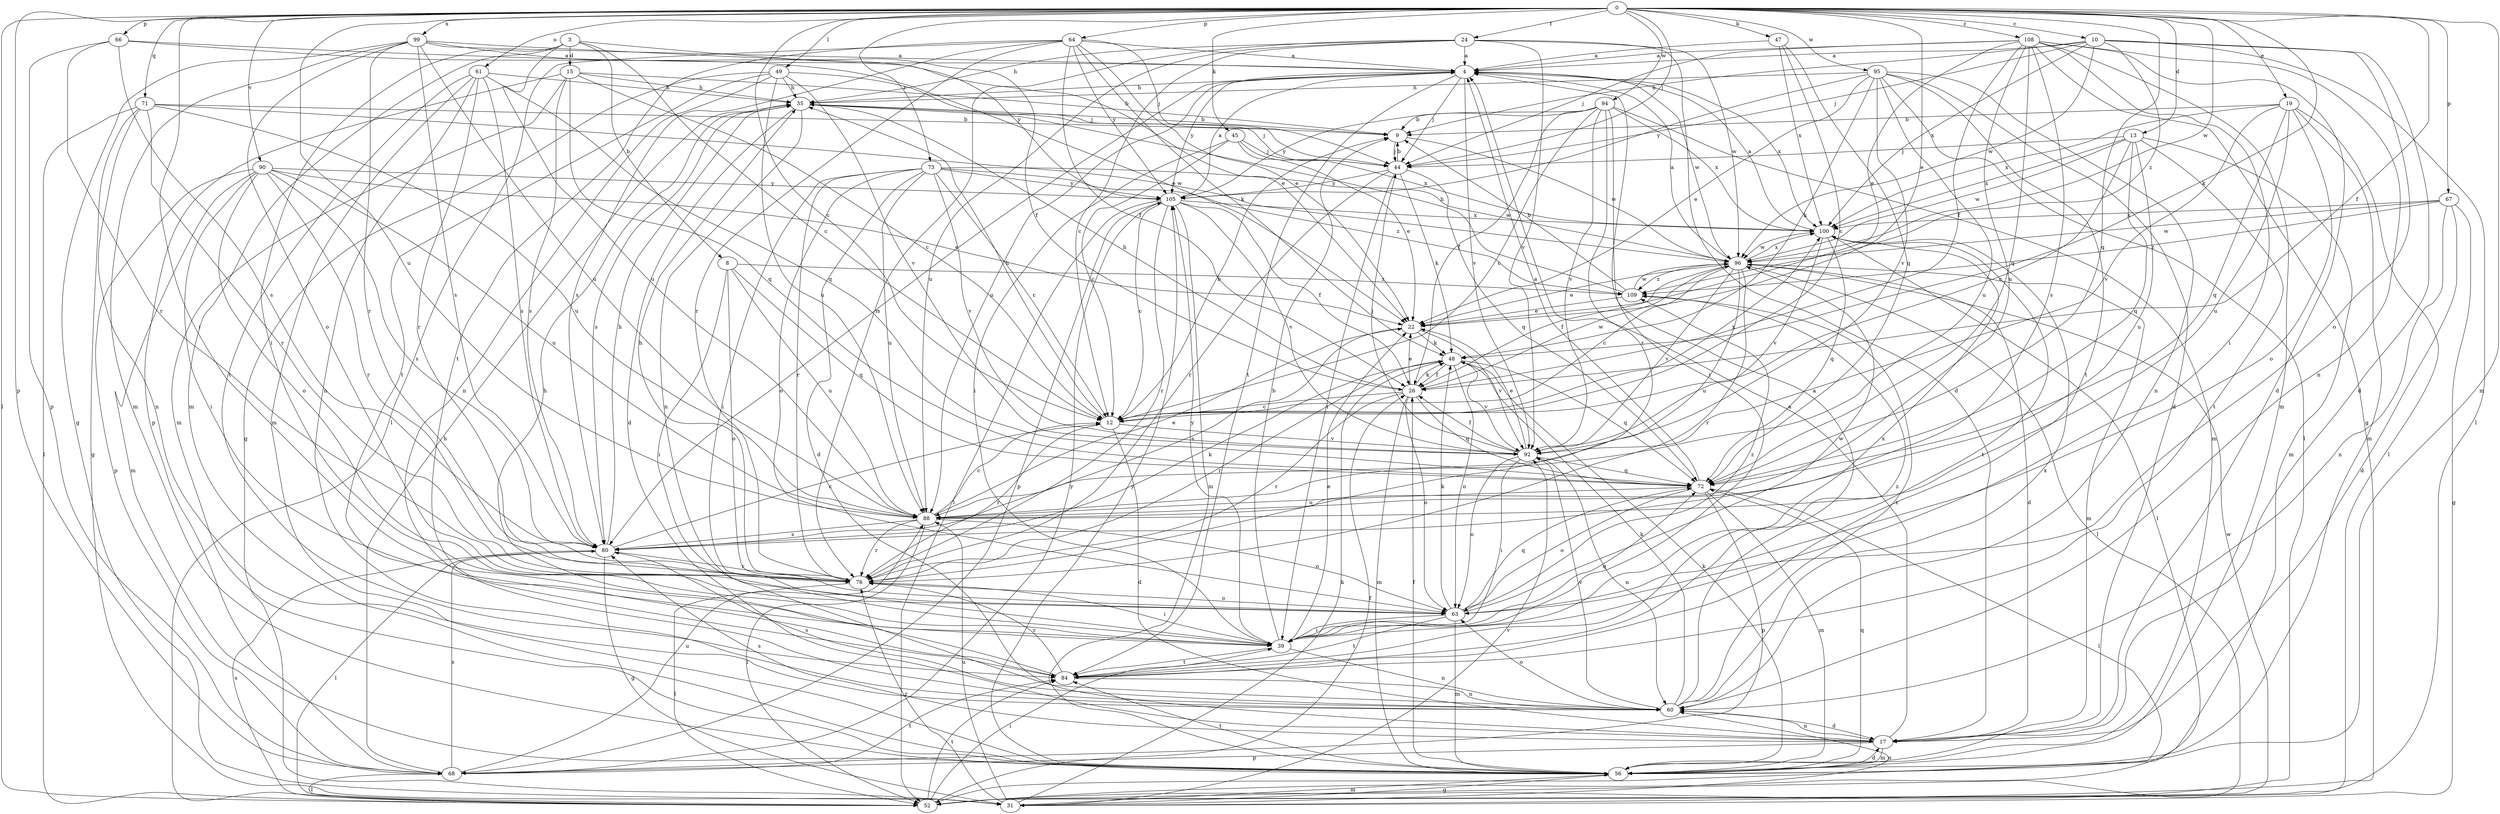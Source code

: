 strict digraph  {
0;
3;
4;
8;
9;
10;
12;
13;
15;
17;
19;
22;
24;
26;
31;
35;
39;
44;
45;
47;
48;
49;
52;
56;
60;
61;
63;
64;
66;
67;
68;
71;
72;
73;
76;
80;
84;
88;
90;
92;
94;
95;
96;
99;
100;
105;
108;
109;
0 -> 10  [label=c];
0 -> 12  [label=c];
0 -> 13  [label=d];
0 -> 19  [label=e];
0 -> 22  [label=e];
0 -> 24  [label=f];
0 -> 26  [label=f];
0 -> 39  [label=i];
0 -> 44  [label=j];
0 -> 45  [label=k];
0 -> 47  [label=k];
0 -> 48  [label=k];
0 -> 49  [label=l];
0 -> 52  [label=l];
0 -> 56  [label=m];
0 -> 61  [label=o];
0 -> 64  [label=p];
0 -> 66  [label=p];
0 -> 67  [label=p];
0 -> 68  [label=p];
0 -> 71  [label=q];
0 -> 72  [label=q];
0 -> 73  [label=r];
0 -> 88  [label=u];
0 -> 90  [label=v];
0 -> 94  [label=w];
0 -> 95  [label=w];
0 -> 96  [label=w];
0 -> 99  [label=x];
0 -> 108  [label=z];
3 -> 8  [label=b];
3 -> 12  [label=c];
3 -> 15  [label=d];
3 -> 26  [label=f];
3 -> 39  [label=i];
3 -> 56  [label=m];
3 -> 88  [label=u];
4 -> 35  [label=h];
4 -> 44  [label=j];
4 -> 80  [label=s];
4 -> 84  [label=t];
4 -> 88  [label=u];
4 -> 92  [label=v];
4 -> 96  [label=w];
4 -> 100  [label=x];
4 -> 105  [label=y];
8 -> 39  [label=i];
8 -> 63  [label=o];
8 -> 72  [label=q];
8 -> 88  [label=u];
8 -> 109  [label=z];
9 -> 44  [label=j];
9 -> 96  [label=w];
10 -> 4  [label=a];
10 -> 9  [label=b];
10 -> 17  [label=d];
10 -> 44  [label=j];
10 -> 52  [label=l];
10 -> 63  [label=o];
10 -> 96  [label=w];
10 -> 100  [label=x];
10 -> 109  [label=z];
12 -> 9  [label=b];
12 -> 17  [label=d];
12 -> 35  [label=h];
12 -> 76  [label=r];
12 -> 92  [label=v];
12 -> 100  [label=x];
13 -> 12  [label=c];
13 -> 44  [label=j];
13 -> 56  [label=m];
13 -> 72  [label=q];
13 -> 84  [label=t];
13 -> 88  [label=u];
13 -> 96  [label=w];
13 -> 100  [label=x];
15 -> 9  [label=b];
15 -> 12  [label=c];
15 -> 35  [label=h];
15 -> 56  [label=m];
15 -> 68  [label=p];
15 -> 72  [label=q];
15 -> 80  [label=s];
17 -> 4  [label=a];
17 -> 56  [label=m];
17 -> 60  [label=n];
17 -> 68  [label=p];
17 -> 80  [label=s];
19 -> 9  [label=b];
19 -> 52  [label=l];
19 -> 56  [label=m];
19 -> 63  [label=o];
19 -> 72  [label=q];
19 -> 88  [label=u];
19 -> 92  [label=v];
19 -> 100  [label=x];
22 -> 48  [label=k];
22 -> 80  [label=s];
22 -> 92  [label=v];
24 -> 4  [label=a];
24 -> 12  [label=c];
24 -> 17  [label=d];
24 -> 35  [label=h];
24 -> 76  [label=r];
24 -> 88  [label=u];
24 -> 92  [label=v];
24 -> 96  [label=w];
26 -> 12  [label=c];
26 -> 22  [label=e];
26 -> 35  [label=h];
26 -> 48  [label=k];
26 -> 56  [label=m];
26 -> 63  [label=o];
26 -> 72  [label=q];
26 -> 76  [label=r];
26 -> 96  [label=w];
31 -> 48  [label=k];
31 -> 56  [label=m];
31 -> 60  [label=n];
31 -> 76  [label=r];
31 -> 88  [label=u];
31 -> 92  [label=v];
35 -> 9  [label=b];
35 -> 17  [label=d];
35 -> 44  [label=j];
35 -> 60  [label=n];
35 -> 80  [label=s];
39 -> 9  [label=b];
39 -> 22  [label=e];
39 -> 60  [label=n];
39 -> 72  [label=q];
39 -> 84  [label=t];
39 -> 100  [label=x];
39 -> 105  [label=y];
44 -> 9  [label=b];
44 -> 39  [label=i];
44 -> 48  [label=k];
44 -> 72  [label=q];
44 -> 76  [label=r];
44 -> 105  [label=y];
45 -> 12  [label=c];
45 -> 22  [label=e];
45 -> 39  [label=i];
45 -> 44  [label=j];
45 -> 100  [label=x];
47 -> 4  [label=a];
47 -> 12  [label=c];
47 -> 72  [label=q];
47 -> 100  [label=x];
48 -> 26  [label=f];
48 -> 63  [label=o];
48 -> 72  [label=q];
48 -> 76  [label=r];
48 -> 92  [label=v];
49 -> 31  [label=g];
49 -> 35  [label=h];
49 -> 44  [label=j];
49 -> 60  [label=n];
49 -> 84  [label=t];
49 -> 88  [label=u];
49 -> 92  [label=v];
52 -> 26  [label=f];
52 -> 39  [label=i];
52 -> 80  [label=s];
52 -> 84  [label=t];
52 -> 96  [label=w];
56 -> 17  [label=d];
56 -> 26  [label=f];
56 -> 31  [label=g];
56 -> 48  [label=k];
56 -> 72  [label=q];
56 -> 84  [label=t];
56 -> 105  [label=y];
60 -> 4  [label=a];
60 -> 17  [label=d];
60 -> 48  [label=k];
60 -> 63  [label=o];
60 -> 80  [label=s];
60 -> 92  [label=v];
60 -> 100  [label=x];
60 -> 109  [label=z];
61 -> 35  [label=h];
61 -> 56  [label=m];
61 -> 60  [label=n];
61 -> 72  [label=q];
61 -> 76  [label=r];
61 -> 80  [label=s];
61 -> 84  [label=t];
63 -> 39  [label=i];
63 -> 48  [label=k];
63 -> 56  [label=m];
63 -> 72  [label=q];
63 -> 84  [label=t];
63 -> 96  [label=w];
63 -> 109  [label=z];
64 -> 4  [label=a];
64 -> 22  [label=e];
64 -> 26  [label=f];
64 -> 44  [label=j];
64 -> 48  [label=k];
64 -> 52  [label=l];
64 -> 76  [label=r];
64 -> 80  [label=s];
64 -> 84  [label=t];
64 -> 105  [label=y];
66 -> 4  [label=a];
66 -> 22  [label=e];
66 -> 68  [label=p];
66 -> 76  [label=r];
66 -> 80  [label=s];
67 -> 17  [label=d];
67 -> 31  [label=g];
67 -> 60  [label=n];
67 -> 96  [label=w];
67 -> 100  [label=x];
67 -> 109  [label=z];
68 -> 35  [label=h];
68 -> 52  [label=l];
68 -> 80  [label=s];
68 -> 84  [label=t];
68 -> 88  [label=u];
68 -> 105  [label=y];
71 -> 9  [label=b];
71 -> 31  [label=g];
71 -> 52  [label=l];
71 -> 60  [label=n];
71 -> 76  [label=r];
71 -> 88  [label=u];
71 -> 96  [label=w];
72 -> 4  [label=a];
72 -> 52  [label=l];
72 -> 56  [label=m];
72 -> 63  [label=o];
72 -> 68  [label=p];
72 -> 88  [label=u];
73 -> 12  [label=c];
73 -> 17  [label=d];
73 -> 39  [label=i];
73 -> 63  [label=o];
73 -> 76  [label=r];
73 -> 88  [label=u];
73 -> 92  [label=v];
73 -> 96  [label=w];
73 -> 105  [label=y];
73 -> 109  [label=z];
76 -> 35  [label=h];
76 -> 39  [label=i];
76 -> 52  [label=l];
76 -> 63  [label=o];
80 -> 12  [label=c];
80 -> 31  [label=g];
80 -> 35  [label=h];
80 -> 48  [label=k];
80 -> 52  [label=l];
80 -> 76  [label=r];
84 -> 35  [label=h];
84 -> 60  [label=n];
84 -> 76  [label=r];
84 -> 109  [label=z];
88 -> 12  [label=c];
88 -> 22  [label=e];
88 -> 52  [label=l];
88 -> 63  [label=o];
88 -> 76  [label=r];
88 -> 80  [label=s];
90 -> 22  [label=e];
90 -> 39  [label=i];
90 -> 56  [label=m];
90 -> 63  [label=o];
90 -> 68  [label=p];
90 -> 76  [label=r];
90 -> 80  [label=s];
90 -> 88  [label=u];
90 -> 105  [label=y];
92 -> 22  [label=e];
92 -> 26  [label=f];
92 -> 39  [label=i];
92 -> 44  [label=j];
92 -> 60  [label=n];
92 -> 63  [label=o];
92 -> 72  [label=q];
94 -> 9  [label=b];
94 -> 12  [label=c];
94 -> 26  [label=f];
94 -> 39  [label=i];
94 -> 56  [label=m];
94 -> 76  [label=r];
94 -> 92  [label=v];
94 -> 100  [label=x];
94 -> 105  [label=y];
95 -> 17  [label=d];
95 -> 22  [label=e];
95 -> 35  [label=h];
95 -> 48  [label=k];
95 -> 52  [label=l];
95 -> 60  [label=n];
95 -> 84  [label=t];
95 -> 88  [label=u];
95 -> 92  [label=v];
95 -> 105  [label=y];
96 -> 4  [label=a];
96 -> 12  [label=c];
96 -> 17  [label=d];
96 -> 22  [label=e];
96 -> 26  [label=f];
96 -> 52  [label=l];
96 -> 56  [label=m];
96 -> 76  [label=r];
96 -> 88  [label=u];
96 -> 92  [label=v];
96 -> 100  [label=x];
96 -> 109  [label=z];
99 -> 4  [label=a];
99 -> 22  [label=e];
99 -> 31  [label=g];
99 -> 56  [label=m];
99 -> 63  [label=o];
99 -> 76  [label=r];
99 -> 80  [label=s];
99 -> 88  [label=u];
99 -> 105  [label=y];
100 -> 4  [label=a];
100 -> 52  [label=l];
100 -> 72  [label=q];
100 -> 84  [label=t];
100 -> 92  [label=v];
100 -> 96  [label=w];
105 -> 4  [label=a];
105 -> 12  [label=c];
105 -> 26  [label=f];
105 -> 52  [label=l];
105 -> 56  [label=m];
105 -> 68  [label=p];
105 -> 76  [label=r];
105 -> 92  [label=v];
105 -> 100  [label=x];
108 -> 4  [label=a];
108 -> 17  [label=d];
108 -> 22  [label=e];
108 -> 26  [label=f];
108 -> 31  [label=g];
108 -> 39  [label=i];
108 -> 44  [label=j];
108 -> 56  [label=m];
108 -> 60  [label=n];
108 -> 72  [label=q];
108 -> 80  [label=s];
108 -> 88  [label=u];
109 -> 9  [label=b];
109 -> 22  [label=e];
109 -> 35  [label=h];
109 -> 96  [label=w];
}
